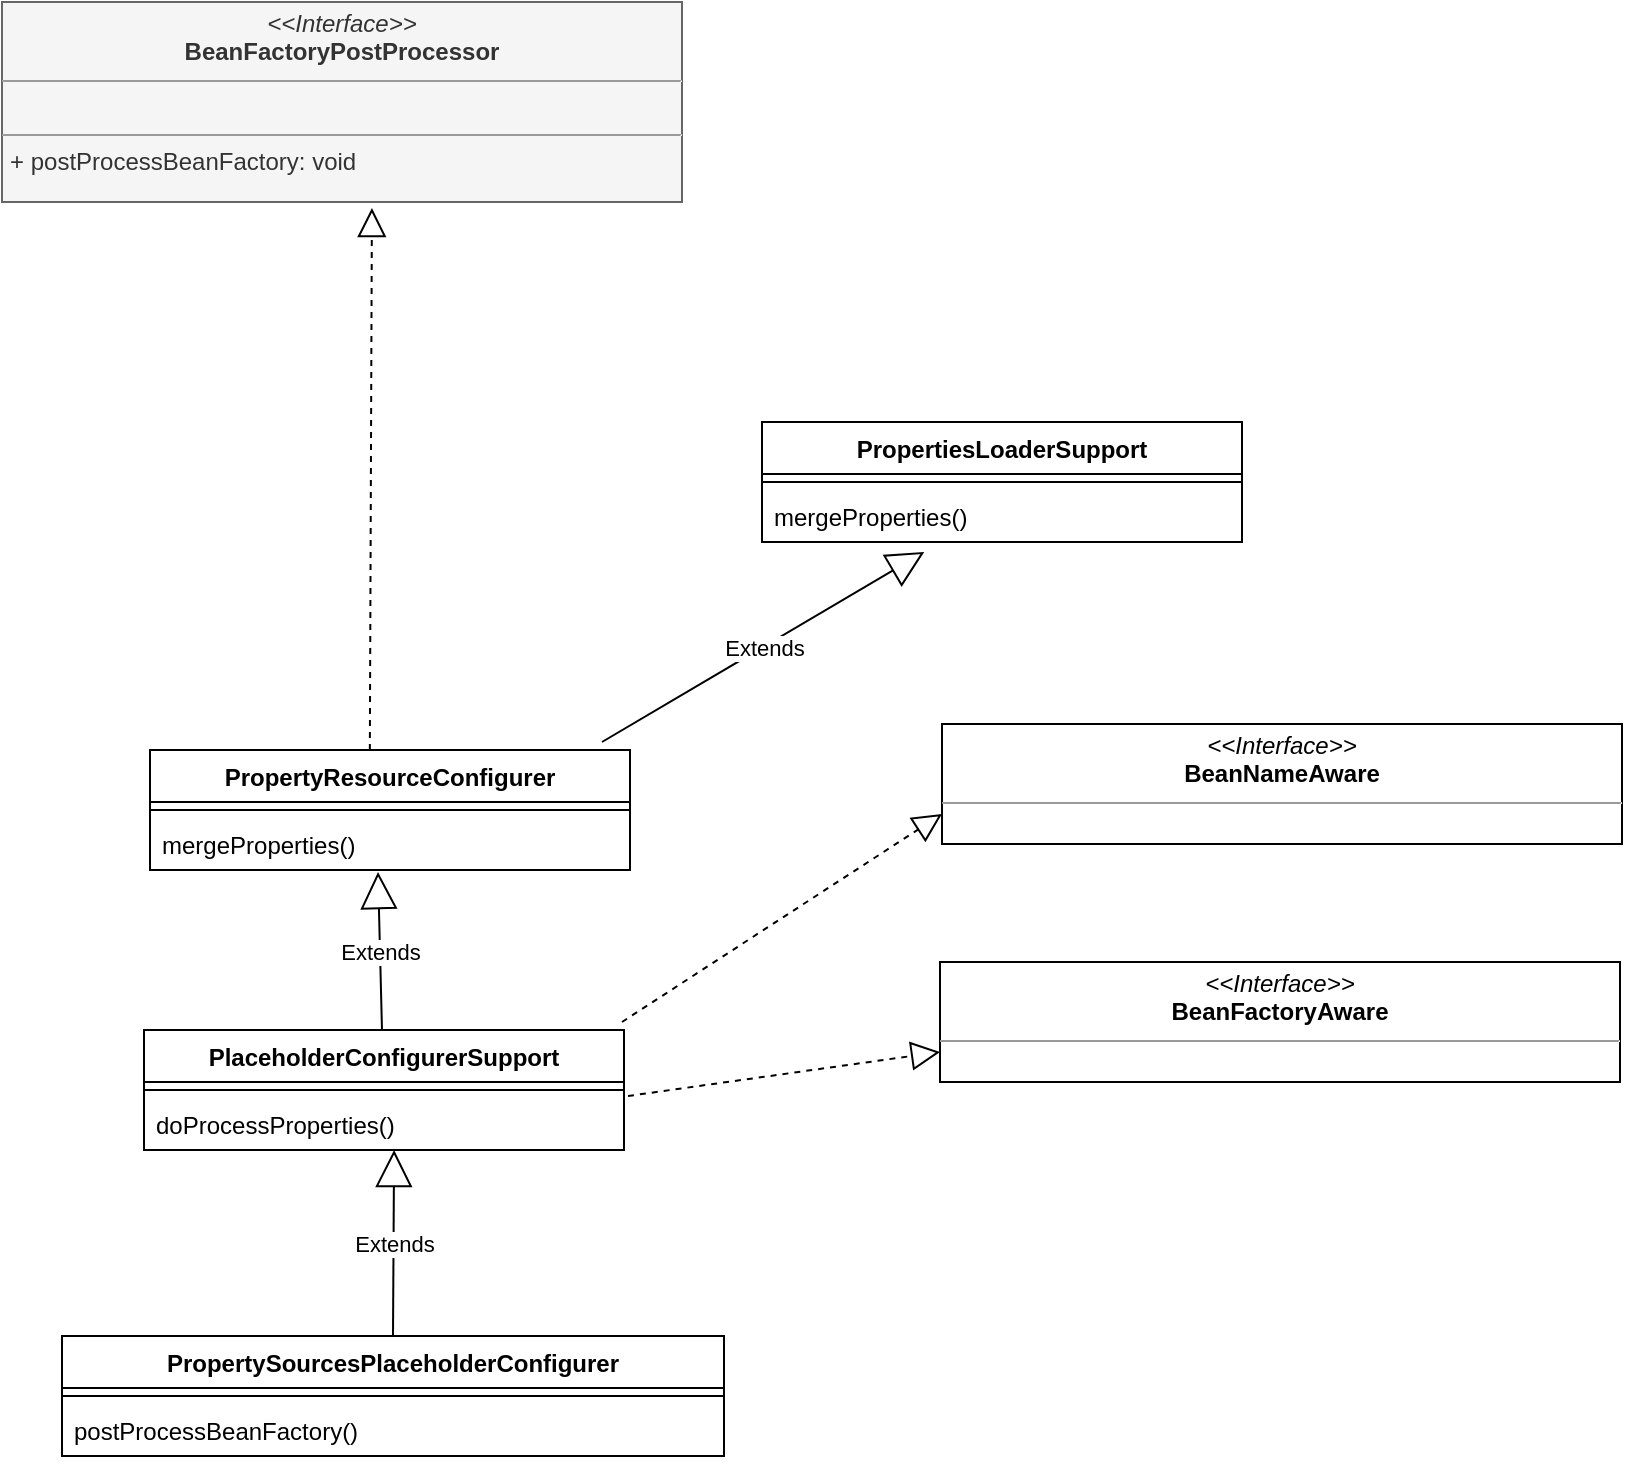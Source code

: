 <mxfile version="11.1.4" type="github"><diagram id="ZJmf6bCMYo0evQ2GeqxV" name="Page-1"><mxGraphModel dx="1144" dy="762" grid="1" gridSize="10" guides="1" tooltips="1" connect="1" arrows="1" fold="1" page="1" pageScale="1" pageWidth="827" pageHeight="1169" math="0" shadow="0"><root><mxCell id="0"/><mxCell id="1" parent="0"/><mxCell id="HEpFxcx1OqLthyORyL68-1" value="PropertiesLoaderSupport" style="swimlane;fontStyle=1;align=center;verticalAlign=top;childLayout=stackLayout;horizontal=1;startSize=26;horizontalStack=0;resizeParent=1;resizeParentMax=0;resizeLast=0;collapsible=1;marginBottom=0;" vertex="1" parent="1"><mxGeometry x="390" y="250" width="240" height="60" as="geometry"/></mxCell><mxCell id="HEpFxcx1OqLthyORyL68-3" value="" style="line;strokeWidth=1;fillColor=none;align=left;verticalAlign=middle;spacingTop=-1;spacingLeft=3;spacingRight=3;rotatable=0;labelPosition=right;points=[];portConstraint=eastwest;" vertex="1" parent="HEpFxcx1OqLthyORyL68-1"><mxGeometry y="26" width="240" height="8" as="geometry"/></mxCell><mxCell id="HEpFxcx1OqLthyORyL68-4" value="mergeProperties()" style="text;strokeColor=none;fillColor=none;align=left;verticalAlign=top;spacingLeft=4;spacingRight=4;overflow=hidden;rotatable=0;points=[[0,0.5],[1,0.5]];portConstraint=eastwest;" vertex="1" parent="HEpFxcx1OqLthyORyL68-1"><mxGeometry y="34" width="240" height="26" as="geometry"/></mxCell><mxCell id="HEpFxcx1OqLthyORyL68-8" value="PropertyResourceConfigurer" style="swimlane;fontStyle=1;align=center;verticalAlign=top;childLayout=stackLayout;horizontal=1;startSize=26;horizontalStack=0;resizeParent=1;resizeParentMax=0;resizeLast=0;collapsible=1;marginBottom=0;" vertex="1" parent="1"><mxGeometry x="84" y="414" width="240" height="60" as="geometry"/></mxCell><mxCell id="HEpFxcx1OqLthyORyL68-9" value="" style="line;strokeWidth=1;fillColor=none;align=left;verticalAlign=middle;spacingTop=-1;spacingLeft=3;spacingRight=3;rotatable=0;labelPosition=right;points=[];portConstraint=eastwest;" vertex="1" parent="HEpFxcx1OqLthyORyL68-8"><mxGeometry y="26" width="240" height="8" as="geometry"/></mxCell><mxCell id="HEpFxcx1OqLthyORyL68-10" value="mergeProperties()" style="text;strokeColor=none;fillColor=none;align=left;verticalAlign=top;spacingLeft=4;spacingRight=4;overflow=hidden;rotatable=0;points=[[0,0.5],[1,0.5]];portConstraint=eastwest;" vertex="1" parent="HEpFxcx1OqLthyORyL68-8"><mxGeometry y="34" width="240" height="26" as="geometry"/></mxCell><mxCell id="HEpFxcx1OqLthyORyL68-11" value="&lt;p style=&quot;margin: 0px ; margin-top: 4px ; text-align: center&quot;&gt;&lt;i&gt;&amp;lt;&amp;lt;Interface&amp;gt;&amp;gt;&lt;/i&gt;&lt;br&gt;&lt;b&gt;BeanFactoryPostProcessor&lt;/b&gt;&lt;/p&gt;&lt;hr size=&quot;1&quot;&gt;&lt;p style=&quot;margin: 0px ; margin-left: 4px&quot;&gt;&lt;br&gt;&lt;/p&gt;&lt;hr size=&quot;1&quot;&gt;&lt;p style=&quot;margin: 0px ; margin-left: 4px&quot;&gt;+ postProcessBeanFactory: void&lt;br&gt;&lt;/p&gt;" style="verticalAlign=top;align=left;overflow=fill;fontSize=12;fontFamily=Helvetica;html=1;fillColor=#f5f5f5;strokeColor=#666666;fontColor=#333333;" vertex="1" parent="1"><mxGeometry x="10" y="40" width="340" height="100" as="geometry"/></mxCell><mxCell id="HEpFxcx1OqLthyORyL68-12" value="" style="endArrow=block;dashed=1;endFill=0;endSize=12;html=1;entryX=0.544;entryY=1.03;entryDx=0;entryDy=0;entryPerimeter=0;exitX=0.458;exitY=0;exitDx=0;exitDy=0;exitPerimeter=0;" edge="1" parent="1" source="HEpFxcx1OqLthyORyL68-8" target="HEpFxcx1OqLthyORyL68-11"><mxGeometry width="160" relative="1" as="geometry"><mxPoint x="200" y="310" as="sourcePoint"/><mxPoint x="360" y="310" as="targetPoint"/></mxGeometry></mxCell><mxCell id="HEpFxcx1OqLthyORyL68-13" value="Extends" style="endArrow=block;endSize=16;endFill=0;html=1;entryX=0.338;entryY=1.192;entryDx=0;entryDy=0;entryPerimeter=0;" edge="1" parent="1" target="HEpFxcx1OqLthyORyL68-4"><mxGeometry width="160" relative="1" as="geometry"><mxPoint x="310" y="410" as="sourcePoint"/><mxPoint x="460" y="340" as="targetPoint"/></mxGeometry></mxCell><mxCell id="HEpFxcx1OqLthyORyL68-14" value="PlaceholderConfigurerSupport" style="swimlane;fontStyle=1;align=center;verticalAlign=top;childLayout=stackLayout;horizontal=1;startSize=26;horizontalStack=0;resizeParent=1;resizeParentMax=0;resizeLast=0;collapsible=1;marginBottom=0;" vertex="1" parent="1"><mxGeometry x="81" y="554" width="240" height="60" as="geometry"/></mxCell><mxCell id="HEpFxcx1OqLthyORyL68-15" value="" style="line;strokeWidth=1;fillColor=none;align=left;verticalAlign=middle;spacingTop=-1;spacingLeft=3;spacingRight=3;rotatable=0;labelPosition=right;points=[];portConstraint=eastwest;" vertex="1" parent="HEpFxcx1OqLthyORyL68-14"><mxGeometry y="26" width="240" height="8" as="geometry"/></mxCell><mxCell id="HEpFxcx1OqLthyORyL68-16" value="doProcessProperties()" style="text;strokeColor=none;fillColor=none;align=left;verticalAlign=top;spacingLeft=4;spacingRight=4;overflow=hidden;rotatable=0;points=[[0,0.5],[1,0.5]];portConstraint=eastwest;" vertex="1" parent="HEpFxcx1OqLthyORyL68-14"><mxGeometry y="34" width="240" height="26" as="geometry"/></mxCell><mxCell id="HEpFxcx1OqLthyORyL68-20" value="" style="endArrow=block;dashed=1;endFill=0;endSize=12;html=1;entryX=0;entryY=0.75;entryDx=0;entryDy=0;" edge="1" parent="HEpFxcx1OqLthyORyL68-14" target="HEpFxcx1OqLthyORyL68-18"><mxGeometry width="160" relative="1" as="geometry"><mxPoint x="239" y="-4" as="sourcePoint"/><mxPoint x="399" y="-4" as="targetPoint"/></mxGeometry></mxCell><mxCell id="HEpFxcx1OqLthyORyL68-17" value="Extends" style="endArrow=block;endSize=16;endFill=0;html=1;entryX=0.475;entryY=1.038;entryDx=0;entryDy=0;entryPerimeter=0;" edge="1" parent="1" target="HEpFxcx1OqLthyORyL68-10"><mxGeometry width="160" relative="1" as="geometry"><mxPoint x="200" y="554" as="sourcePoint"/><mxPoint x="205" y="476" as="targetPoint"/></mxGeometry></mxCell><mxCell id="HEpFxcx1OqLthyORyL68-18" value="&lt;p style=&quot;margin: 0px ; margin-top: 4px ; text-align: center&quot;&gt;&lt;i&gt;&amp;lt;&amp;lt;Interface&amp;gt;&amp;gt;&lt;/i&gt;&lt;br&gt;&lt;b&gt;BeanNameAware&lt;/b&gt;&lt;/p&gt;&lt;hr size=&quot;1&quot;&gt;&lt;p style=&quot;margin: 0px ; margin-left: 4px&quot;&gt;&lt;br&gt;&lt;/p&gt;&lt;hr size=&quot;1&quot;&gt;&lt;p style=&quot;margin: 0px ; margin-left: 4px&quot;&gt;&lt;br&gt;&lt;/p&gt;" style="verticalAlign=top;align=left;overflow=fill;fontSize=12;fontFamily=Helvetica;html=1;" vertex="1" parent="1"><mxGeometry x="480" y="401" width="340" height="60" as="geometry"/></mxCell><mxCell id="HEpFxcx1OqLthyORyL68-19" value="&lt;p style=&quot;margin: 0px ; margin-top: 4px ; text-align: center&quot;&gt;&lt;i&gt;&amp;lt;&amp;lt;Interface&amp;gt;&amp;gt;&lt;/i&gt;&lt;br&gt;&lt;b&gt;BeanFactoryAware&lt;/b&gt;&lt;/p&gt;&lt;hr size=&quot;1&quot;&gt;&lt;p style=&quot;margin: 0px ; margin-left: 4px&quot;&gt;&lt;br&gt;&lt;/p&gt;&lt;hr size=&quot;1&quot;&gt;&lt;p style=&quot;margin: 0px ; margin-left: 4px&quot;&gt;&lt;br&gt;&lt;/p&gt;" style="verticalAlign=top;align=left;overflow=fill;fontSize=12;fontFamily=Helvetica;html=1;" vertex="1" parent="1"><mxGeometry x="479" y="520" width="340" height="60" as="geometry"/></mxCell><mxCell id="HEpFxcx1OqLthyORyL68-21" value="" style="endArrow=block;dashed=1;endFill=0;endSize=12;html=1;entryX=0;entryY=0.75;entryDx=0;entryDy=0;" edge="1" parent="1" target="HEpFxcx1OqLthyORyL68-19"><mxGeometry width="160" relative="1" as="geometry"><mxPoint x="323" y="587" as="sourcePoint"/><mxPoint x="483" y="483" as="targetPoint"/></mxGeometry></mxCell><mxCell id="HEpFxcx1OqLthyORyL68-22" value="PropertySourcesPlaceholderConfigurer" style="swimlane;fontStyle=1;align=center;verticalAlign=top;childLayout=stackLayout;horizontal=1;startSize=26;horizontalStack=0;resizeParent=1;resizeParentMax=0;resizeLast=0;collapsible=1;marginBottom=0;" vertex="1" parent="1"><mxGeometry x="40" y="707" width="331" height="60" as="geometry"/></mxCell><mxCell id="HEpFxcx1OqLthyORyL68-23" value="" style="line;strokeWidth=1;fillColor=none;align=left;verticalAlign=middle;spacingTop=-1;spacingLeft=3;spacingRight=3;rotatable=0;labelPosition=right;points=[];portConstraint=eastwest;" vertex="1" parent="HEpFxcx1OqLthyORyL68-22"><mxGeometry y="26" width="331" height="8" as="geometry"/></mxCell><mxCell id="HEpFxcx1OqLthyORyL68-24" value="postProcessBeanFactory()" style="text;strokeColor=none;fillColor=none;align=left;verticalAlign=top;spacingLeft=4;spacingRight=4;overflow=hidden;rotatable=0;points=[[0,0.5],[1,0.5]];portConstraint=eastwest;" vertex="1" parent="HEpFxcx1OqLthyORyL68-22"><mxGeometry y="34" width="331" height="26" as="geometry"/></mxCell><mxCell id="HEpFxcx1OqLthyORyL68-26" value="Extends" style="endArrow=block;endSize=16;endFill=0;html=1;exitX=0.5;exitY=0;exitDx=0;exitDy=0;entryX=0.521;entryY=1;entryDx=0;entryDy=0;entryPerimeter=0;" edge="1" parent="1" source="HEpFxcx1OqLthyORyL68-22" target="HEpFxcx1OqLthyORyL68-16"><mxGeometry width="160" relative="1" as="geometry"><mxPoint x="60" y="620" as="sourcePoint"/><mxPoint x="220" y="620" as="targetPoint"/></mxGeometry></mxCell></root></mxGraphModel></diagram></mxfile>